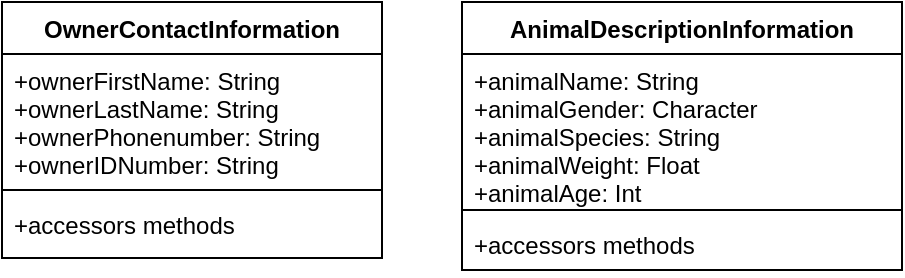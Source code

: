 <mxfile version="20.2.5" type="github"><diagram id="I289VkZaqitO8KrXLlx2" name="Page-1"><mxGraphModel dx="782" dy="468" grid="1" gridSize="10" guides="1" tooltips="1" connect="1" arrows="1" fold="1" page="1" pageScale="1" pageWidth="850" pageHeight="1100" math="0" shadow="0"><root><mxCell id="0"/><mxCell id="1" parent="0"/><mxCell id="0wa8HLQ0EOV2qMQZ-GL3-9" value="OwnerContactInformation" style="swimlane;fontStyle=1;align=center;verticalAlign=top;childLayout=stackLayout;horizontal=1;startSize=26;horizontalStack=0;resizeParent=1;resizeParentMax=0;resizeLast=0;collapsible=1;marginBottom=0;" parent="1" vertex="1"><mxGeometry x="90" y="80" width="190" height="128" as="geometry"><mxRectangle x="80" y="80" width="120" height="30" as="alternateBounds"/></mxGeometry></mxCell><mxCell id="0wa8HLQ0EOV2qMQZ-GL3-10" value="+ownerFirstName: String&#10;+ownerLastName: String&#10;+ownerPhonenumber: String&#10;+ownerIDNumber: String&#10;&#10;" style="text;strokeColor=none;fillColor=none;align=left;verticalAlign=top;spacingLeft=4;spacingRight=4;overflow=hidden;rotatable=0;points=[[0,0.5],[1,0.5]];portConstraint=eastwest;" parent="0wa8HLQ0EOV2qMQZ-GL3-9" vertex="1"><mxGeometry y="26" width="190" height="64" as="geometry"/></mxCell><mxCell id="0wa8HLQ0EOV2qMQZ-GL3-11" value="" style="line;strokeWidth=1;fillColor=none;align=left;verticalAlign=middle;spacingTop=-1;spacingLeft=3;spacingRight=3;rotatable=0;labelPosition=right;points=[];portConstraint=eastwest;" parent="0wa8HLQ0EOV2qMQZ-GL3-9" vertex="1"><mxGeometry y="90" width="190" height="8" as="geometry"/></mxCell><mxCell id="0wa8HLQ0EOV2qMQZ-GL3-12" value="+accessors methods" style="text;strokeColor=none;fillColor=none;align=left;verticalAlign=top;spacingLeft=4;spacingRight=4;overflow=hidden;rotatable=0;points=[[0,0.5],[1,0.5]];portConstraint=eastwest;" parent="0wa8HLQ0EOV2qMQZ-GL3-9" vertex="1"><mxGeometry y="98" width="190" height="30" as="geometry"/></mxCell><mxCell id="0wa8HLQ0EOV2qMQZ-GL3-16" value="AnimalDescriptionInformation" style="swimlane;fontStyle=1;align=center;verticalAlign=top;childLayout=stackLayout;horizontal=1;startSize=26;horizontalStack=0;resizeParent=1;resizeParentMax=0;resizeLast=0;collapsible=1;marginBottom=0;" parent="1" vertex="1"><mxGeometry x="320" y="80" width="220" height="134" as="geometry"/></mxCell><mxCell id="0wa8HLQ0EOV2qMQZ-GL3-17" value="+animalName: String&#10;+animalGender: Character&#10;+animalSpecies: String&#10;+animalWeight: Float&#10;+animalAge: Int" style="text;strokeColor=none;fillColor=none;align=left;verticalAlign=top;spacingLeft=4;spacingRight=4;overflow=hidden;rotatable=0;points=[[0,0.5],[1,0.5]];portConstraint=eastwest;" parent="0wa8HLQ0EOV2qMQZ-GL3-16" vertex="1"><mxGeometry y="26" width="220" height="74" as="geometry"/></mxCell><mxCell id="0wa8HLQ0EOV2qMQZ-GL3-18" value="" style="line;strokeWidth=1;fillColor=none;align=left;verticalAlign=middle;spacingTop=-1;spacingLeft=3;spacingRight=3;rotatable=0;labelPosition=right;points=[];portConstraint=eastwest;" parent="0wa8HLQ0EOV2qMQZ-GL3-16" vertex="1"><mxGeometry y="100" width="220" height="8" as="geometry"/></mxCell><mxCell id="0wa8HLQ0EOV2qMQZ-GL3-19" value="+accessors methods" style="text;strokeColor=none;fillColor=none;align=left;verticalAlign=top;spacingLeft=4;spacingRight=4;overflow=hidden;rotatable=0;points=[[0,0.5],[1,0.5]];portConstraint=eastwest;" parent="0wa8HLQ0EOV2qMQZ-GL3-16" vertex="1"><mxGeometry y="108" width="220" height="26" as="geometry"/></mxCell></root></mxGraphModel></diagram></mxfile>